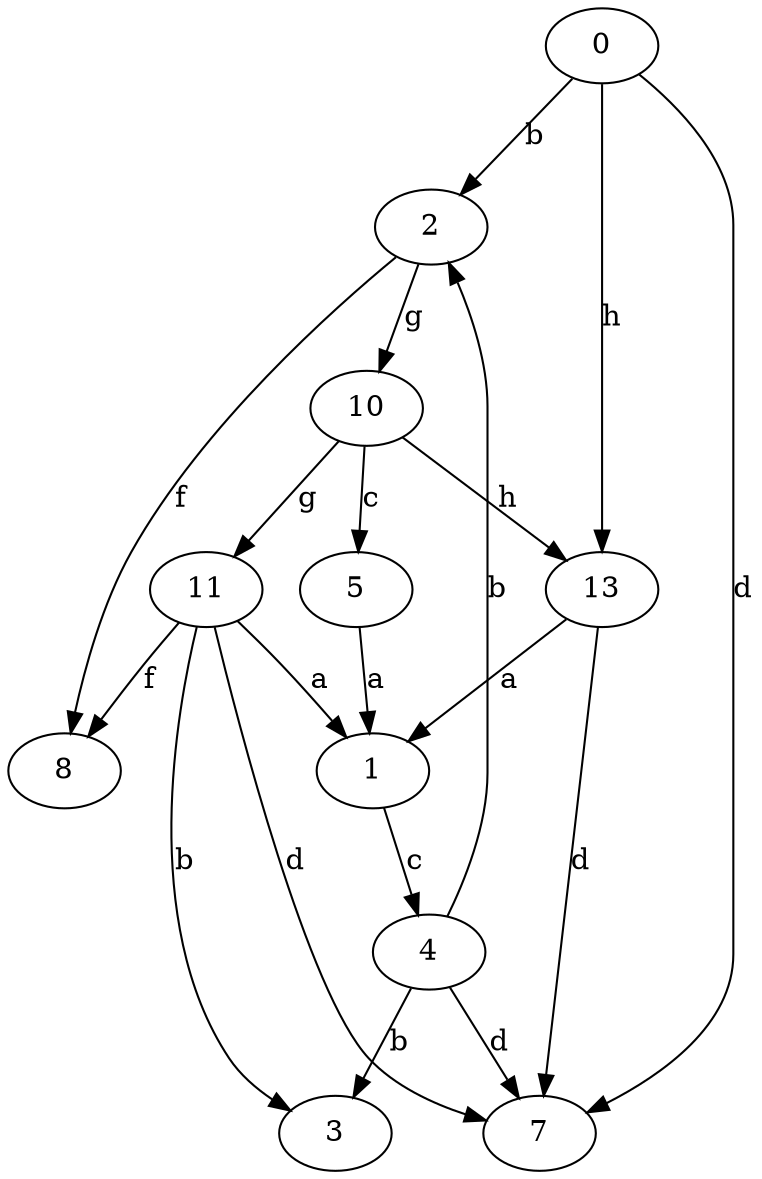 strict digraph  {
0;
1;
2;
3;
4;
5;
7;
8;
10;
11;
13;
0 -> 2  [label=b];
0 -> 7  [label=d];
0 -> 13  [label=h];
1 -> 4  [label=c];
2 -> 8  [label=f];
2 -> 10  [label=g];
4 -> 2  [label=b];
4 -> 3  [label=b];
4 -> 7  [label=d];
5 -> 1  [label=a];
10 -> 5  [label=c];
10 -> 11  [label=g];
10 -> 13  [label=h];
11 -> 1  [label=a];
11 -> 3  [label=b];
11 -> 7  [label=d];
11 -> 8  [label=f];
13 -> 1  [label=a];
13 -> 7  [label=d];
}
